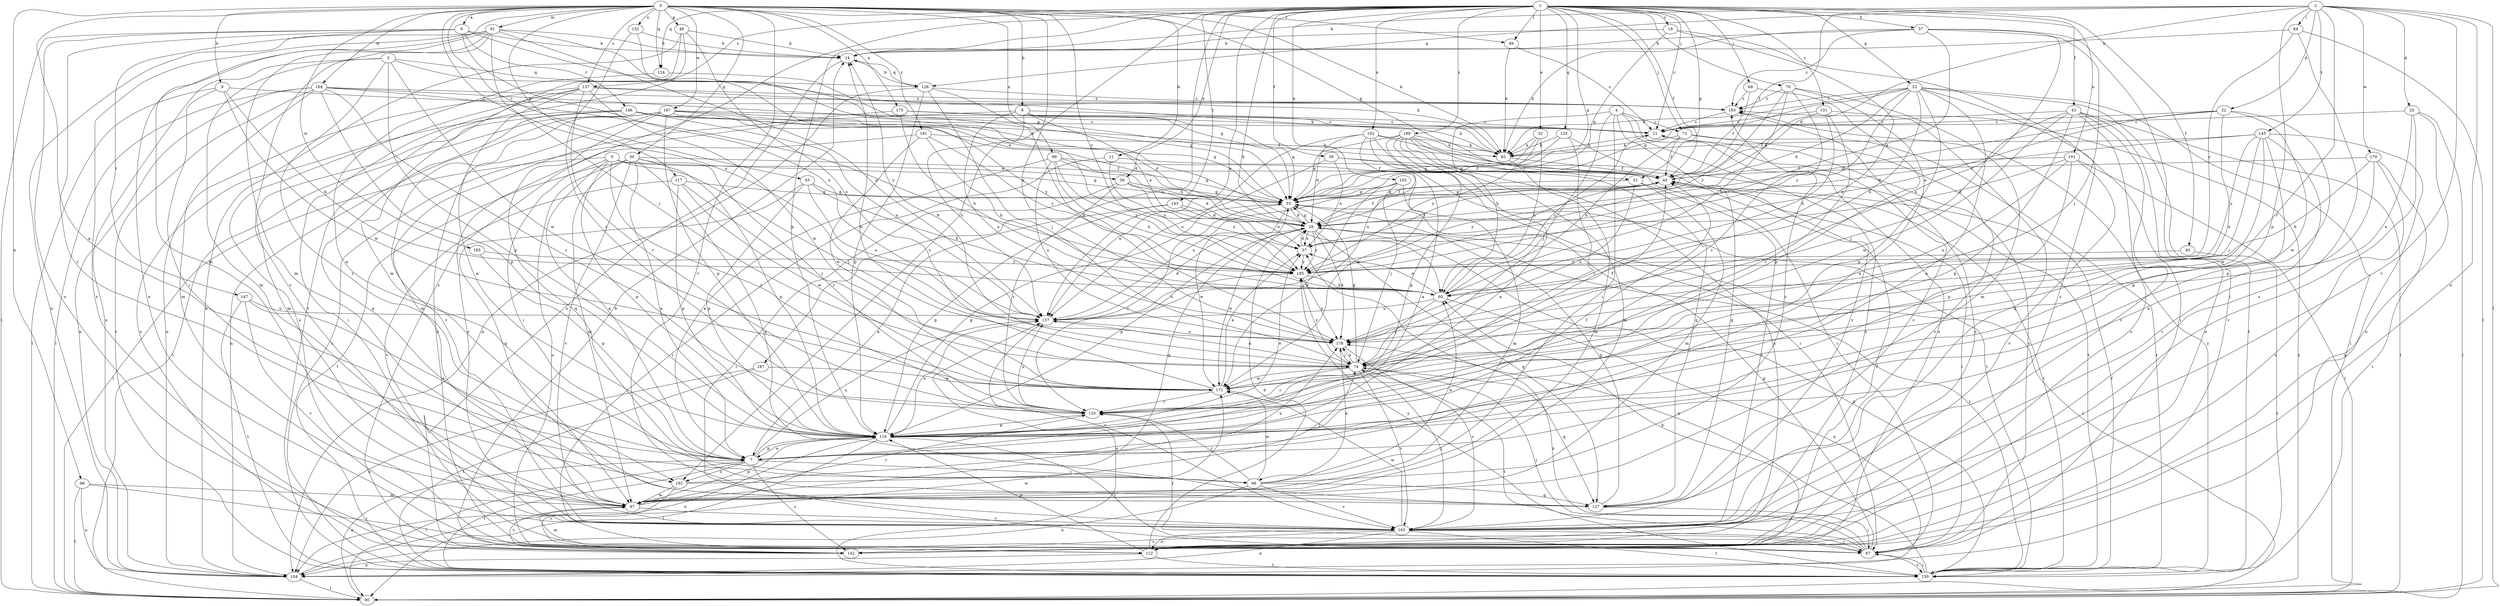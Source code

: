 strict digraph  {
0;
1;
2;
3;
4;
5;
6;
7;
8;
9;
11;
14;
19;
21;
22;
25;
29;
32;
36;
37;
38;
40;
43;
45;
48;
50;
51;
52;
53;
57;
60;
63;
64;
66;
67;
68;
70;
73;
74;
82;
89;
90;
91;
97;
98;
99;
101;
102;
103;
104;
112;
117;
119;
124;
125;
126;
127;
131;
135;
137;
142;
143;
145;
146;
147;
150;
152;
157;
163;
164;
165;
167;
170;
171;
175;
178;
181;
185;
187;
189;
192;
193;
0 -> 6  [label=a];
0 -> 7  [label=a];
0 -> 8  [label=b];
0 -> 9  [label=b];
0 -> 11  [label=b];
0 -> 48  [label=g];
0 -> 50  [label=g];
0 -> 51  [label=g];
0 -> 63  [label=i];
0 -> 82  [label=k];
0 -> 89  [label=l];
0 -> 91  [label=m];
0 -> 97  [label=m];
0 -> 98  [label=n];
0 -> 99  [label=n];
0 -> 117  [label=p];
0 -> 124  [label=q];
0 -> 137  [label=s];
0 -> 152  [label=u];
0 -> 157  [label=u];
0 -> 163  [label=v];
0 -> 164  [label=w];
0 -> 165  [label=w];
0 -> 167  [label=w];
0 -> 175  [label=x];
0 -> 178  [label=x];
0 -> 181  [label=y];
0 -> 185  [label=y];
1 -> 19  [label=c];
1 -> 21  [label=c];
1 -> 32  [label=e];
1 -> 36  [label=e];
1 -> 38  [label=f];
1 -> 40  [label=f];
1 -> 43  [label=f];
1 -> 45  [label=f];
1 -> 51  [label=g];
1 -> 52  [label=g];
1 -> 53  [label=g];
1 -> 57  [label=h];
1 -> 60  [label=h];
1 -> 68  [label=j];
1 -> 70  [label=j];
1 -> 73  [label=j];
1 -> 89  [label=l];
1 -> 101  [label=n];
1 -> 102  [label=n];
1 -> 103  [label=n];
1 -> 119  [label=p];
1 -> 124  [label=q];
1 -> 125  [label=q];
1 -> 131  [label=r];
1 -> 137  [label=s];
1 -> 142  [label=s];
1 -> 143  [label=t];
1 -> 157  [label=u];
1 -> 187  [label=z];
1 -> 189  [label=z];
1 -> 192  [label=z];
2 -> 14  [label=b];
2 -> 22  [label=d];
2 -> 25  [label=d];
2 -> 29  [label=d];
2 -> 45  [label=f];
2 -> 64  [label=i];
2 -> 90  [label=l];
2 -> 112  [label=o];
2 -> 119  [label=p];
2 -> 126  [label=q];
2 -> 135  [label=r];
2 -> 145  [label=t];
2 -> 163  [label=v];
2 -> 170  [label=w];
3 -> 82  [label=k];
3 -> 97  [label=m];
3 -> 104  [label=n];
3 -> 119  [label=p];
3 -> 126  [label=q];
3 -> 171  [label=w];
3 -> 192  [label=z];
4 -> 60  [label=h];
4 -> 66  [label=i];
4 -> 73  [label=j];
4 -> 74  [label=j];
4 -> 112  [label=o];
4 -> 142  [label=s];
4 -> 163  [label=v];
5 -> 7  [label=a];
5 -> 36  [label=e];
5 -> 53  [label=g];
5 -> 66  [label=i];
5 -> 74  [label=j];
5 -> 90  [label=l];
5 -> 119  [label=p];
5 -> 135  [label=r];
6 -> 14  [label=b];
6 -> 37  [label=e];
6 -> 90  [label=l];
6 -> 112  [label=o];
6 -> 146  [label=t];
6 -> 147  [label=t];
6 -> 157  [label=u];
6 -> 192  [label=z];
7 -> 45  [label=f];
7 -> 66  [label=i];
7 -> 90  [label=l];
7 -> 119  [label=p];
7 -> 142  [label=s];
7 -> 150  [label=t];
7 -> 157  [label=u];
7 -> 192  [label=z];
8 -> 21  [label=c];
8 -> 37  [label=e];
8 -> 82  [label=k];
8 -> 150  [label=t];
8 -> 157  [label=u];
8 -> 178  [label=x];
9 -> 60  [label=h];
9 -> 66  [label=i];
9 -> 90  [label=l];
9 -> 171  [label=w];
9 -> 193  [label=z];
11 -> 45  [label=f];
11 -> 67  [label=i];
11 -> 185  [label=y];
14 -> 126  [label=q];
14 -> 142  [label=s];
19 -> 14  [label=b];
19 -> 53  [label=g];
19 -> 142  [label=s];
19 -> 178  [label=x];
21 -> 82  [label=k];
22 -> 21  [label=c];
22 -> 29  [label=d];
22 -> 37  [label=e];
22 -> 119  [label=p];
22 -> 171  [label=w];
22 -> 178  [label=x];
25 -> 21  [label=c];
25 -> 90  [label=l];
25 -> 112  [label=o];
25 -> 163  [label=v];
25 -> 178  [label=x];
29 -> 37  [label=e];
29 -> 45  [label=f];
29 -> 53  [label=g];
29 -> 90  [label=l];
29 -> 119  [label=p];
29 -> 127  [label=q];
29 -> 150  [label=t];
29 -> 171  [label=w];
29 -> 178  [label=x];
29 -> 185  [label=y];
32 -> 53  [label=g];
32 -> 60  [label=h];
32 -> 82  [label=k];
32 -> 185  [label=y];
36 -> 29  [label=d];
36 -> 53  [label=g];
36 -> 67  [label=i];
36 -> 135  [label=r];
36 -> 185  [label=y];
37 -> 29  [label=d];
37 -> 45  [label=f];
37 -> 185  [label=y];
38 -> 37  [label=e];
38 -> 45  [label=f];
38 -> 150  [label=t];
38 -> 157  [label=u];
40 -> 150  [label=t];
40 -> 185  [label=y];
43 -> 21  [label=c];
43 -> 74  [label=j];
43 -> 90  [label=l];
43 -> 112  [label=o];
43 -> 119  [label=p];
43 -> 142  [label=s];
43 -> 163  [label=v];
43 -> 171  [label=w];
45 -> 53  [label=g];
45 -> 67  [label=i];
45 -> 150  [label=t];
45 -> 185  [label=y];
48 -> 14  [label=b];
48 -> 97  [label=m];
48 -> 104  [label=n];
48 -> 150  [label=t];
48 -> 178  [label=x];
50 -> 7  [label=a];
50 -> 45  [label=f];
50 -> 97  [label=m];
50 -> 112  [label=o];
50 -> 119  [label=p];
50 -> 127  [label=q];
50 -> 135  [label=r];
50 -> 150  [label=t];
50 -> 163  [label=v];
51 -> 53  [label=g];
51 -> 97  [label=m];
51 -> 163  [label=v];
51 -> 178  [label=x];
52 -> 7  [label=a];
52 -> 29  [label=d];
52 -> 53  [label=g];
52 -> 60  [label=h];
52 -> 67  [label=i];
52 -> 82  [label=k];
52 -> 90  [label=l];
52 -> 119  [label=p];
52 -> 150  [label=t];
52 -> 185  [label=y];
52 -> 193  [label=z];
53 -> 29  [label=d];
53 -> 45  [label=f];
53 -> 135  [label=r];
53 -> 171  [label=w];
57 -> 14  [label=b];
57 -> 37  [label=e];
57 -> 67  [label=i];
57 -> 74  [label=j];
57 -> 82  [label=k];
57 -> 178  [label=x];
57 -> 193  [label=z];
60 -> 21  [label=c];
60 -> 37  [label=e];
60 -> 74  [label=j];
60 -> 104  [label=n];
60 -> 157  [label=u];
63 -> 53  [label=g];
63 -> 60  [label=h];
63 -> 119  [label=p];
63 -> 127  [label=q];
63 -> 157  [label=u];
64 -> 14  [label=b];
64 -> 90  [label=l];
64 -> 142  [label=s];
64 -> 185  [label=y];
66 -> 60  [label=h];
66 -> 104  [label=n];
66 -> 127  [label=q];
66 -> 135  [label=r];
66 -> 163  [label=v];
66 -> 171  [label=w];
66 -> 178  [label=x];
66 -> 193  [label=z];
67 -> 21  [label=c];
67 -> 53  [label=g];
67 -> 74  [label=j];
67 -> 135  [label=r];
67 -> 150  [label=t];
67 -> 178  [label=x];
67 -> 185  [label=y];
68 -> 45  [label=f];
68 -> 119  [label=p];
68 -> 193  [label=z];
70 -> 7  [label=a];
70 -> 60  [label=h];
70 -> 97  [label=m];
70 -> 135  [label=r];
70 -> 185  [label=y];
70 -> 193  [label=z];
73 -> 45  [label=f];
73 -> 60  [label=h];
73 -> 82  [label=k];
73 -> 150  [label=t];
73 -> 163  [label=v];
74 -> 14  [label=b];
74 -> 45  [label=f];
74 -> 53  [label=g];
74 -> 127  [label=q];
74 -> 135  [label=r];
74 -> 150  [label=t];
74 -> 157  [label=u];
74 -> 163  [label=v];
74 -> 171  [label=w];
74 -> 178  [label=x];
74 -> 185  [label=y];
82 -> 45  [label=f];
82 -> 97  [label=m];
89 -> 21  [label=c];
89 -> 82  [label=k];
90 -> 7  [label=a];
90 -> 193  [label=z];
91 -> 14  [label=b];
91 -> 53  [label=g];
91 -> 74  [label=j];
91 -> 97  [label=m];
91 -> 104  [label=n];
91 -> 112  [label=o];
91 -> 142  [label=s];
91 -> 157  [label=u];
91 -> 163  [label=v];
97 -> 53  [label=g];
97 -> 119  [label=p];
97 -> 135  [label=r];
97 -> 142  [label=s];
97 -> 163  [label=v];
98 -> 67  [label=i];
98 -> 90  [label=l];
98 -> 97  [label=m];
98 -> 104  [label=n];
99 -> 7  [label=a];
99 -> 29  [label=d];
99 -> 45  [label=f];
99 -> 53  [label=g];
99 -> 60  [label=h];
99 -> 178  [label=x];
99 -> 185  [label=y];
101 -> 29  [label=d];
101 -> 45  [label=f];
101 -> 90  [label=l];
101 -> 119  [label=p];
101 -> 163  [label=v];
101 -> 178  [label=x];
102 -> 7  [label=a];
102 -> 29  [label=d];
102 -> 67  [label=i];
102 -> 82  [label=k];
102 -> 150  [label=t];
102 -> 157  [label=u];
102 -> 171  [label=w];
103 -> 53  [label=g];
103 -> 74  [label=j];
103 -> 97  [label=m];
103 -> 157  [label=u];
103 -> 171  [label=w];
104 -> 90  [label=l];
104 -> 171  [label=w];
112 -> 29  [label=d];
112 -> 60  [label=h];
112 -> 97  [label=m];
112 -> 104  [label=n];
112 -> 119  [label=p];
112 -> 150  [label=t];
117 -> 53  [label=g];
117 -> 74  [label=j];
117 -> 119  [label=p];
117 -> 163  [label=v];
117 -> 171  [label=w];
119 -> 7  [label=a];
119 -> 37  [label=e];
119 -> 53  [label=g];
119 -> 67  [label=i];
119 -> 90  [label=l];
119 -> 104  [label=n];
119 -> 157  [label=u];
124 -> 7  [label=a];
124 -> 53  [label=g];
125 -> 53  [label=g];
125 -> 82  [label=k];
125 -> 127  [label=q];
125 -> 135  [label=r];
126 -> 14  [label=b];
126 -> 74  [label=j];
126 -> 104  [label=n];
126 -> 119  [label=p];
126 -> 178  [label=x];
126 -> 193  [label=z];
127 -> 21  [label=c];
127 -> 53  [label=g];
127 -> 67  [label=i];
131 -> 21  [label=c];
131 -> 45  [label=f];
131 -> 60  [label=h];
131 -> 127  [label=q];
131 -> 135  [label=r];
135 -> 119  [label=p];
135 -> 157  [label=u];
137 -> 7  [label=a];
137 -> 67  [label=i];
137 -> 82  [label=k];
137 -> 104  [label=n];
137 -> 112  [label=o];
137 -> 135  [label=r];
137 -> 171  [label=w];
137 -> 193  [label=z];
142 -> 14  [label=b];
142 -> 45  [label=f];
142 -> 193  [label=z];
143 -> 7  [label=a];
143 -> 29  [label=d];
143 -> 37  [label=e];
143 -> 119  [label=p];
145 -> 29  [label=d];
145 -> 74  [label=j];
145 -> 82  [label=k];
145 -> 104  [label=n];
145 -> 119  [label=p];
145 -> 163  [label=v];
145 -> 171  [label=w];
145 -> 185  [label=y];
146 -> 21  [label=c];
146 -> 29  [label=d];
146 -> 45  [label=f];
146 -> 97  [label=m];
146 -> 127  [label=q];
146 -> 142  [label=s];
146 -> 157  [label=u];
147 -> 7  [label=a];
147 -> 150  [label=t];
147 -> 157  [label=u];
147 -> 163  [label=v];
150 -> 29  [label=d];
150 -> 37  [label=e];
150 -> 45  [label=f];
150 -> 67  [label=i];
150 -> 157  [label=u];
150 -> 193  [label=z];
152 -> 14  [label=b];
152 -> 29  [label=d];
152 -> 135  [label=r];
157 -> 29  [label=d];
157 -> 163  [label=v];
157 -> 178  [label=x];
163 -> 67  [label=i];
163 -> 74  [label=j];
163 -> 104  [label=n];
163 -> 112  [label=o];
163 -> 142  [label=s];
163 -> 150  [label=t];
163 -> 171  [label=w];
164 -> 53  [label=g];
164 -> 90  [label=l];
164 -> 97  [label=m];
164 -> 104  [label=n];
164 -> 119  [label=p];
164 -> 135  [label=r];
164 -> 150  [label=t];
164 -> 185  [label=y];
164 -> 193  [label=z];
165 -> 119  [label=p];
165 -> 185  [label=y];
167 -> 21  [label=c];
167 -> 29  [label=d];
167 -> 53  [label=g];
167 -> 90  [label=l];
167 -> 104  [label=n];
167 -> 112  [label=o];
167 -> 119  [label=p];
167 -> 127  [label=q];
167 -> 163  [label=v];
167 -> 185  [label=y];
170 -> 7  [label=a];
170 -> 45  [label=f];
170 -> 60  [label=h];
170 -> 112  [label=o];
170 -> 150  [label=t];
171 -> 14  [label=b];
171 -> 37  [label=e];
171 -> 135  [label=r];
175 -> 21  [label=c];
175 -> 53  [label=g];
175 -> 60  [label=h];
175 -> 97  [label=m];
178 -> 74  [label=j];
178 -> 163  [label=v];
181 -> 60  [label=h];
181 -> 82  [label=k];
181 -> 163  [label=v];
181 -> 171  [label=w];
181 -> 185  [label=y];
185 -> 60  [label=h];
185 -> 157  [label=u];
185 -> 178  [label=x];
187 -> 104  [label=n];
187 -> 150  [label=t];
187 -> 171  [label=w];
189 -> 7  [label=a];
189 -> 53  [label=g];
189 -> 67  [label=i];
189 -> 82  [label=k];
189 -> 97  [label=m];
189 -> 119  [label=p];
189 -> 127  [label=q];
189 -> 142  [label=s];
189 -> 157  [label=u];
192 -> 74  [label=j];
192 -> 97  [label=m];
192 -> 142  [label=s];
192 -> 178  [label=x];
193 -> 21  [label=c];
}

